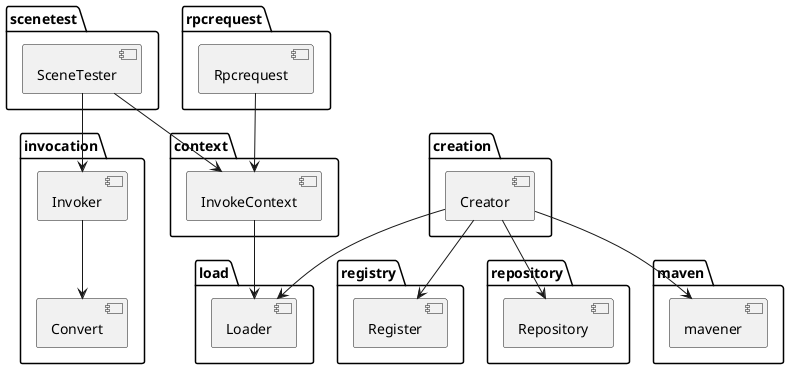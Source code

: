 @startuml

package "scenetest" {
[SceneTester]
}

package "rpcrequest" {
[Rpcrequest]
}

package "context" {
[InvokeContext]
SceneTester --> [InvokeContext]
Rpcrequest --> [InvokeContext]
}

package "creation" {
[Creator]
}

package "load" {
Creator --> [Loader]
InvokeContext --> [Loader]
}

package "registry" {
Creator --> [Register]
}

package "repository" {
Creator --> [Repository]
}

package "invocation" {
[Invoker]
Invoker -->[Convert]
SceneTester --> [Invoker]
}

package "maven" {
Creator --> [mavener]
}


@enduml